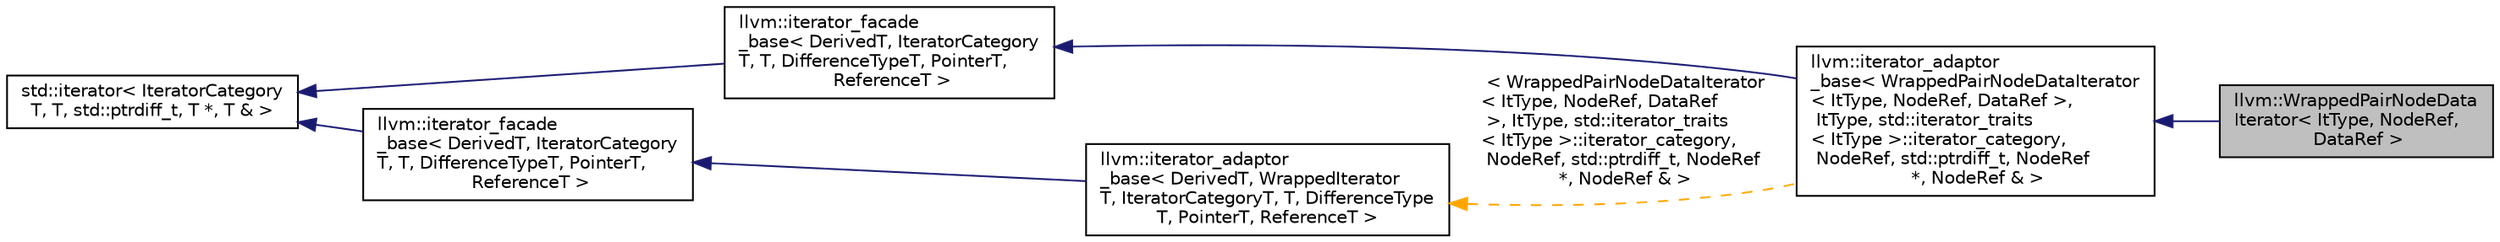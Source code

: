 digraph "llvm::WrappedPairNodeDataIterator&lt; ItType, NodeRef, DataRef &gt;"
{
 // LATEX_PDF_SIZE
  bgcolor="transparent";
  edge [fontname="Helvetica",fontsize="10",labelfontname="Helvetica",labelfontsize="10"];
  node [fontname="Helvetica",fontsize="10",shape="box"];
  rankdir="LR";
  Node1 [label="llvm::WrappedPairNodeData\lIterator\< ItType, NodeRef,\l DataRef \>",height=0.2,width=0.4,color="black", fillcolor="grey75", style="filled", fontcolor="black",tooltip=" "];
  Node2 -> Node1 [dir="back",color="midnightblue",fontsize="10",style="solid",fontname="Helvetica"];
  Node2 [label="llvm::iterator_adaptor\l_base\< WrappedPairNodeDataIterator\l\< ItType, NodeRef, DataRef \>,\l ItType, std::iterator_traits\l\< ItType \>::iterator_category,\l NodeRef, std::ptrdiff_t, NodeRef\l *, NodeRef & \>",height=0.2,width=0.4,color="black",URL="$classllvm_1_1iterator__adaptor__base.html",tooltip=" "];
  Node3 -> Node2 [dir="back",color="midnightblue",fontsize="10",style="solid",fontname="Helvetica"];
  Node3 [label="llvm::iterator_facade\l_base\< DerivedT, IteratorCategory\lT, T, DifferenceTypeT, PointerT,\l ReferenceT \>",height=0.2,width=0.4,color="black",URL="$classllvm_1_1iterator__facade__base.html",tooltip="CRTP base class which implements the entire standard iterator facade in terms of a minimal subset of ..."];
  Node4 -> Node3 [dir="back",color="midnightblue",fontsize="10",style="solid",fontname="Helvetica"];
  Node4 [label="std::iterator\< IteratorCategory\lT, T, std::ptrdiff_t, T *, T & \>",height=0.2,width=0.4,color="black",tooltip=" "];
  Node5 -> Node2 [dir="back",color="orange",fontsize="10",style="dashed",label=" \< WrappedPairNodeDataIterator\l\< ItType, NodeRef, DataRef\l \>, ItType, std::iterator_traits\l\< ItType \>::iterator_category,\l NodeRef, std::ptrdiff_t, NodeRef\l *, NodeRef & \>" ,fontname="Helvetica"];
  Node5 [label="llvm::iterator_adaptor\l_base\< DerivedT, WrappedIterator\lT, IteratorCategoryT, T, DifferenceType\lT, PointerT, ReferenceT \>",height=0.2,width=0.4,color="black",URL="$classllvm_1_1iterator__adaptor__base.html",tooltip="CRTP base class for adapting an iterator to a different type."];
  Node6 -> Node5 [dir="back",color="midnightblue",fontsize="10",style="solid",fontname="Helvetica"];
  Node6 [label="llvm::iterator_facade\l_base\< DerivedT, IteratorCategory\lT, T, DifferenceTypeT, PointerT,\l ReferenceT \>",height=0.2,width=0.4,color="black",URL="$classllvm_1_1iterator__facade__base.html",tooltip="CRTP base class which implements the entire standard iterator facade in terms of a minimal subset of ..."];
  Node4 -> Node6 [dir="back",color="midnightblue",fontsize="10",style="solid",fontname="Helvetica"];
}
